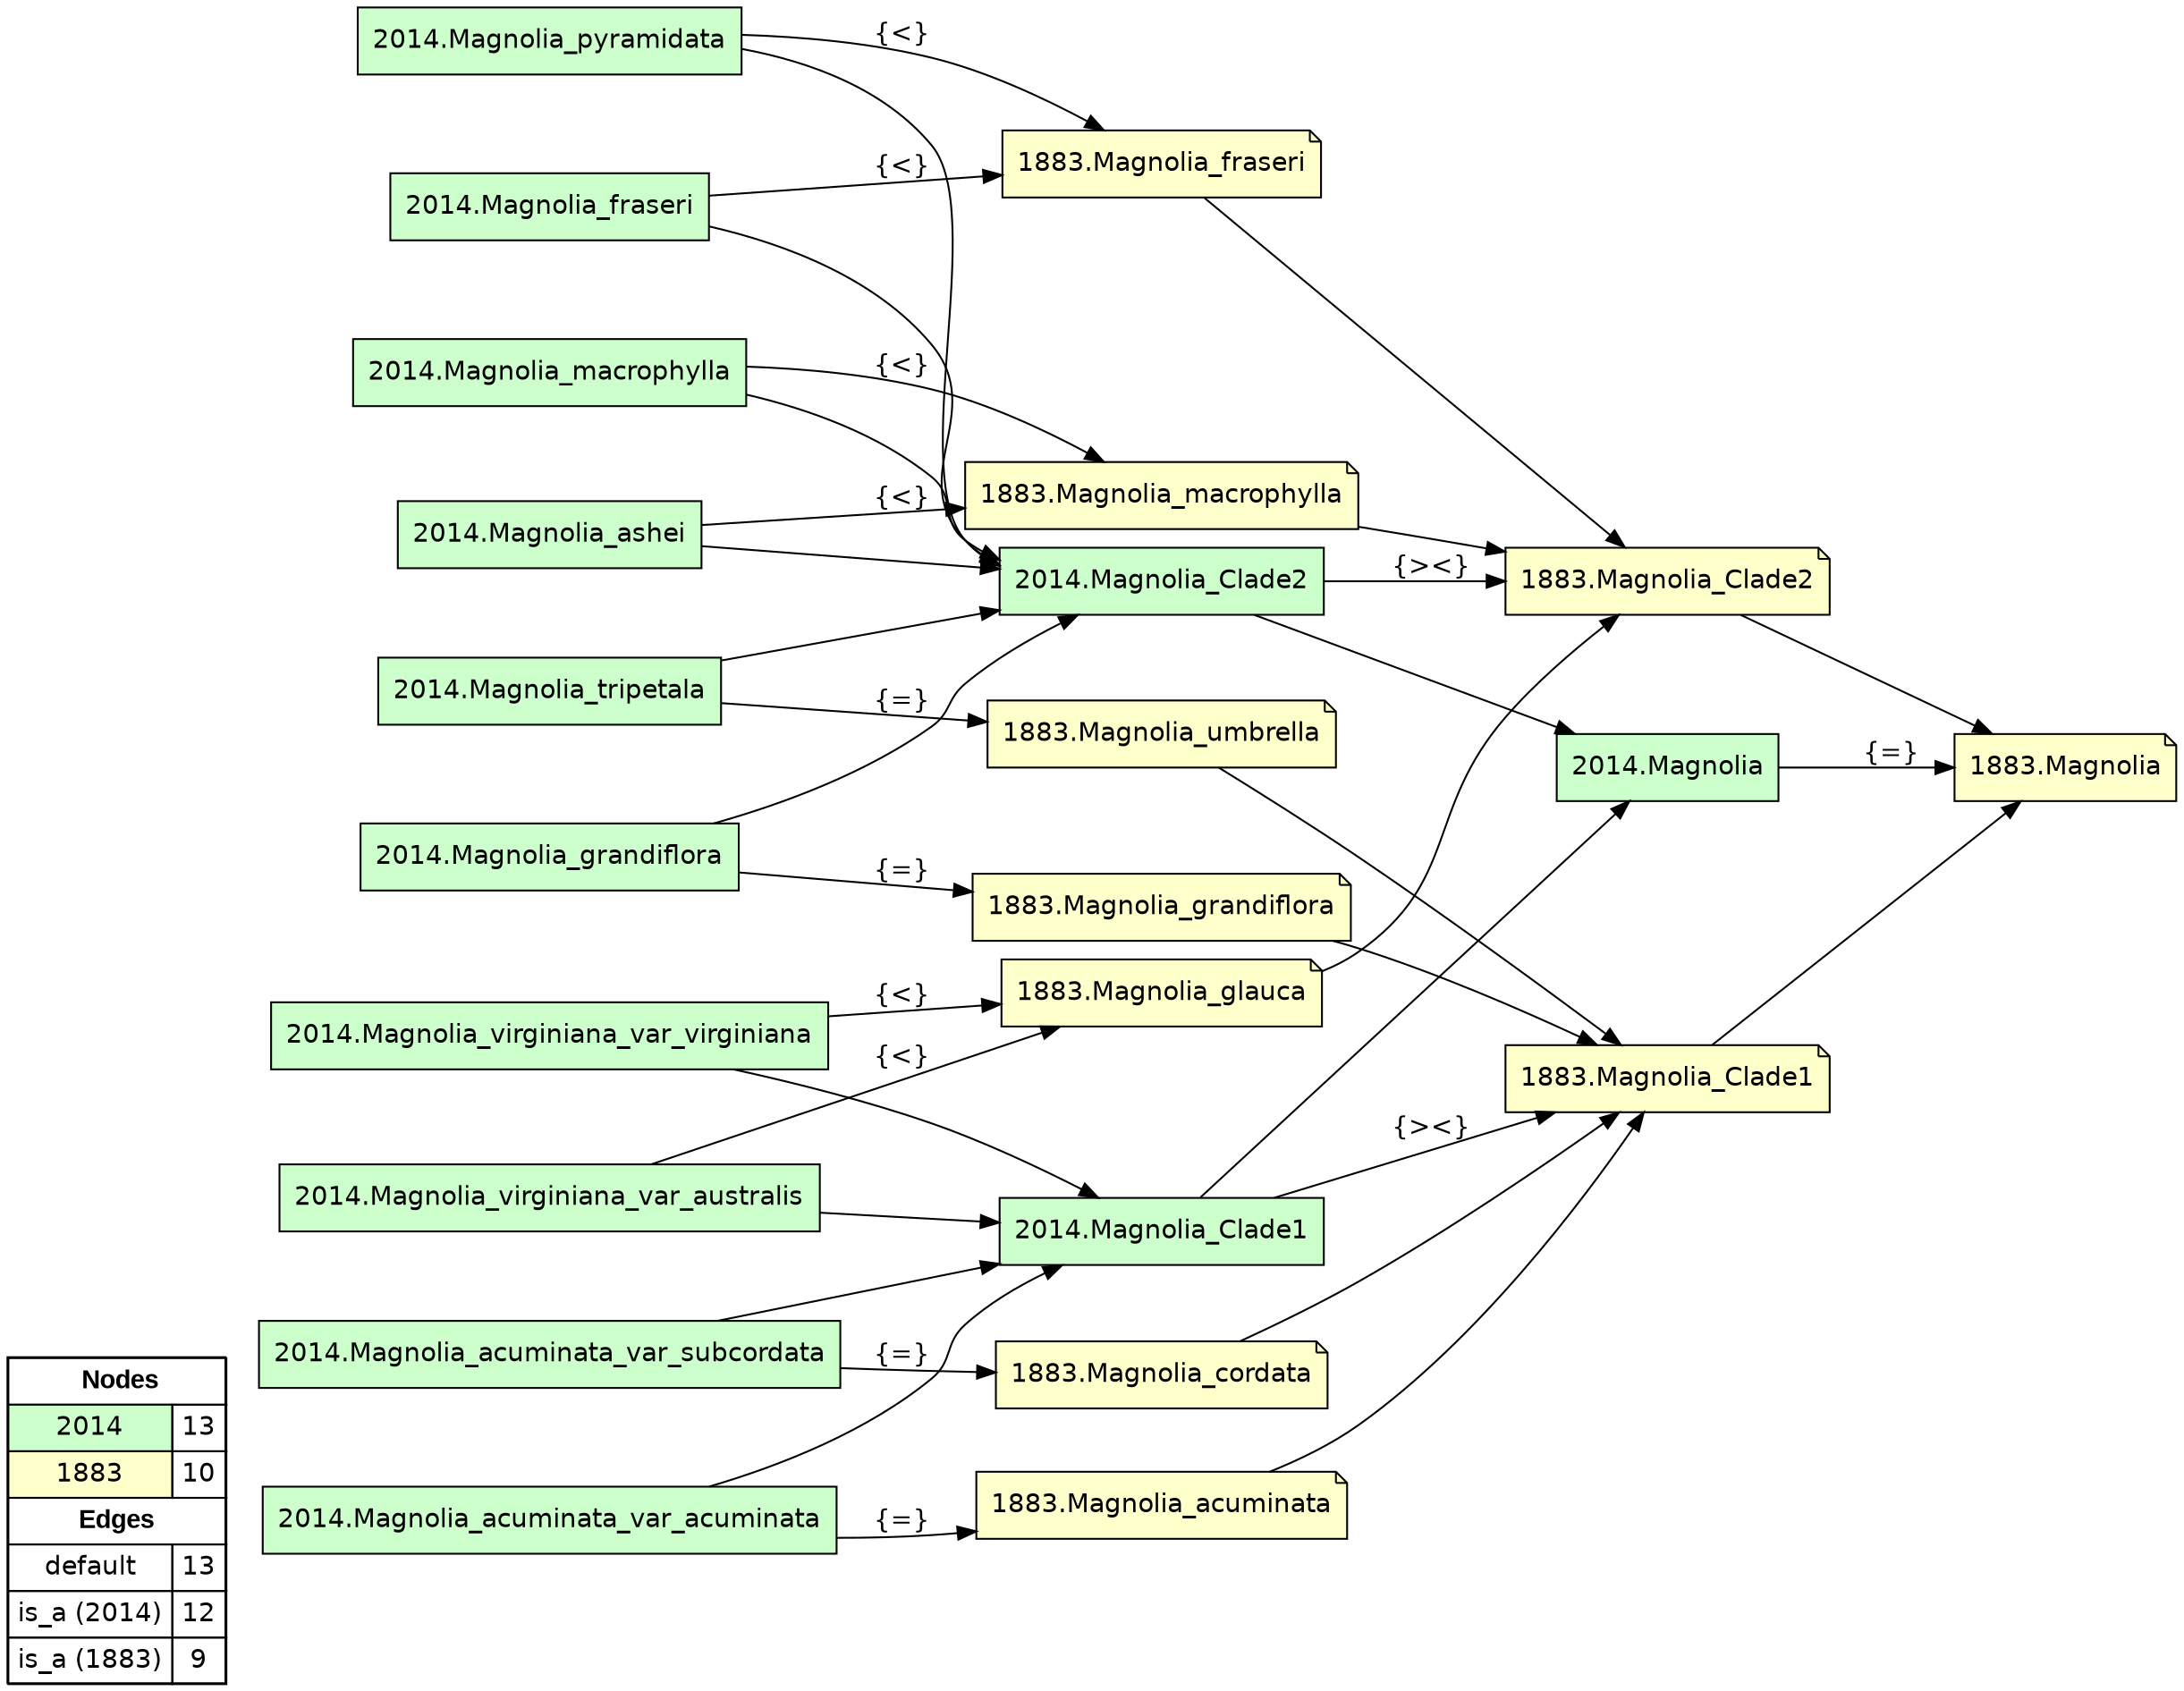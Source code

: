 digraph{
rankdir=LR
node[shape=circle style=filled fillcolor="#FFFFFF"] 
node[shape=box style=filled fillcolor="#CCFFCC" fontname="helvetica"] 
"2014.Magnolia_tripetala"
"2014.Magnolia_Clade2"
"2014.Magnolia_Clade1"
"2014.Magnolia_fraseri"
"2014.Magnolia_acuminata_var_subcordata"
"2014.Magnolia_ashei"
"2014.Magnolia_grandiflora"
"2014.Magnolia_acuminata_var_acuminata"
"2014.Magnolia"
"2014.Magnolia_virginiana_var_virginiana"
"2014.Magnolia_macrophylla"
"2014.Magnolia_virginiana_var_australis"
"2014.Magnolia_pyramidata"
node[shape=circle style=filled fillcolor="#FFFFFF"] 
node[shape=note style=filled fillcolor="#FFFFCC" fontname="helvetica"] 
"1883.Magnolia_acuminata"
"1883.Magnolia"
"1883.Magnolia_cordata"
"1883.Magnolia_umbrella"
"1883.Magnolia_Clade2"
"1883.Magnolia_Clade1"
"1883.Magnolia_macrophylla"
"1883.Magnolia_fraseri"
"1883.Magnolia_glauca"
"1883.Magnolia_grandiflora"
edge[style=solid color="#000000" constraint=true penwidth=1 dir=forward]
edge[style=solid color="#000000" constraint=true penwidth=1 dir=forward]
"2014.Magnolia" -> "1883.Magnolia" [label="{=}"]
"2014.Magnolia_Clade1" -> "1883.Magnolia_Clade1" [label="{><}"]
"2014.Magnolia_virginiana_var_australis" -> "1883.Magnolia_glauca" [label="{<}"]
"2014.Magnolia_pyramidata" -> "1883.Magnolia_fraseri" [label="{<}"]
"2014.Magnolia_fraseri" -> "1883.Magnolia_fraseri" [label="{<}"]
"2014.Magnolia_acuminata_var_subcordata" -> "1883.Magnolia_cordata" [label="{=}"]
"2014.Magnolia_acuminata_var_acuminata" -> "1883.Magnolia_acuminata" [label="{=}"]
"2014.Magnolia_virginiana_var_virginiana" -> "1883.Magnolia_glauca" [label="{<}"]
"2014.Magnolia_Clade2" -> "1883.Magnolia_Clade2" [label="{><}"]
"2014.Magnolia_grandiflora" -> "1883.Magnolia_grandiflora" [label="{=}"]
"2014.Magnolia_tripetala" -> "1883.Magnolia_umbrella" [label="{=}"]
"2014.Magnolia_ashei" -> "1883.Magnolia_macrophylla" [label="{<}"]
"2014.Magnolia_macrophylla" -> "1883.Magnolia_macrophylla" [label="{<}"]
edge[style=solid color="#000000" constraint=true penwidth=1 dir=forward]
edge[style=solid color="#000000" constraint=true penwidth=1 dir=forward]
"2014.Magnolia_acuminata_var_acuminata" -> "2014.Magnolia_Clade1"
"2014.Magnolia_fraseri" -> "2014.Magnolia_Clade2"
"2014.Magnolia_Clade2" -> "2014.Magnolia"
"2014.Magnolia_tripetala" -> "2014.Magnolia_Clade2"
"2014.Magnolia_macrophylla" -> "2014.Magnolia_Clade2"
"2014.Magnolia_virginiana_var_virginiana" -> "2014.Magnolia_Clade1"
"2014.Magnolia_grandiflora" -> "2014.Magnolia_Clade2"
"2014.Magnolia_ashei" -> "2014.Magnolia_Clade2"
"2014.Magnolia_acuminata_var_subcordata" -> "2014.Magnolia_Clade1"
"2014.Magnolia_pyramidata" -> "2014.Magnolia_Clade2"
"2014.Magnolia_virginiana_var_australis" -> "2014.Magnolia_Clade1"
"2014.Magnolia_Clade1" -> "2014.Magnolia"
edge[style=solid color="#000000" constraint=true penwidth=1 dir=forward]
edge[style=solid color="#000000" constraint=true penwidth=1 dir=forward]
"1883.Magnolia_Clade1" -> "1883.Magnolia"
"1883.Magnolia_umbrella" -> "1883.Magnolia_Clade1"
"1883.Magnolia_glauca" -> "1883.Magnolia_Clade2"
"1883.Magnolia_grandiflora" -> "1883.Magnolia_Clade1"
"1883.Magnolia_macrophylla" -> "1883.Magnolia_Clade2"
"1883.Magnolia_fraseri" -> "1883.Magnolia_Clade2"
"1883.Magnolia_Clade2" -> "1883.Magnolia"
"1883.Magnolia_acuminata" -> "1883.Magnolia_Clade1"
"1883.Magnolia_cordata" -> "1883.Magnolia_Clade1"
edge[style=solid color="#000000" constraint=true penwidth=1 dir=forward]
edge[style=dashed color="#AA00FF" constraint=true penwidth=2 dir=both]
node[shape=box] 
{rank=source Legend [fillcolor= white margin=0 label=< 
 <TABLE BORDER="0" CELLBORDER="1" CELLSPACING="0" CELLPADDING="4"> 
<TR> <TD COLSPAN="2"><font face="Arial Black"> Nodes</font></TD> </TR> 
<TR> 
 <TD bgcolor="#CCFFCC" fontname="helvetica">2014</TD> 
 <TD>13</TD> 
 </TR> 
<TR> 
 <TD bgcolor="#FFFFCC" fontname="helvetica">1883</TD> 
 <TD>10</TD> 
 </TR> 
<TR> <TD COLSPAN="2"><font face = "Arial Black"> Edges </font></TD> </TR> 
<TR> 
 <TD><font color ="#000000">default</font></TD><TD>13</TD>
</TR>
<TR> 
 <TD><font color ="#000000">is_a (2014)</font></TD><TD>12</TD>
</TR>
<TR> 
 <TD><font color ="#000000">is_a (1883)</font></TD><TD>9</TD>
</TR>
</TABLE> 
 >] } 
}